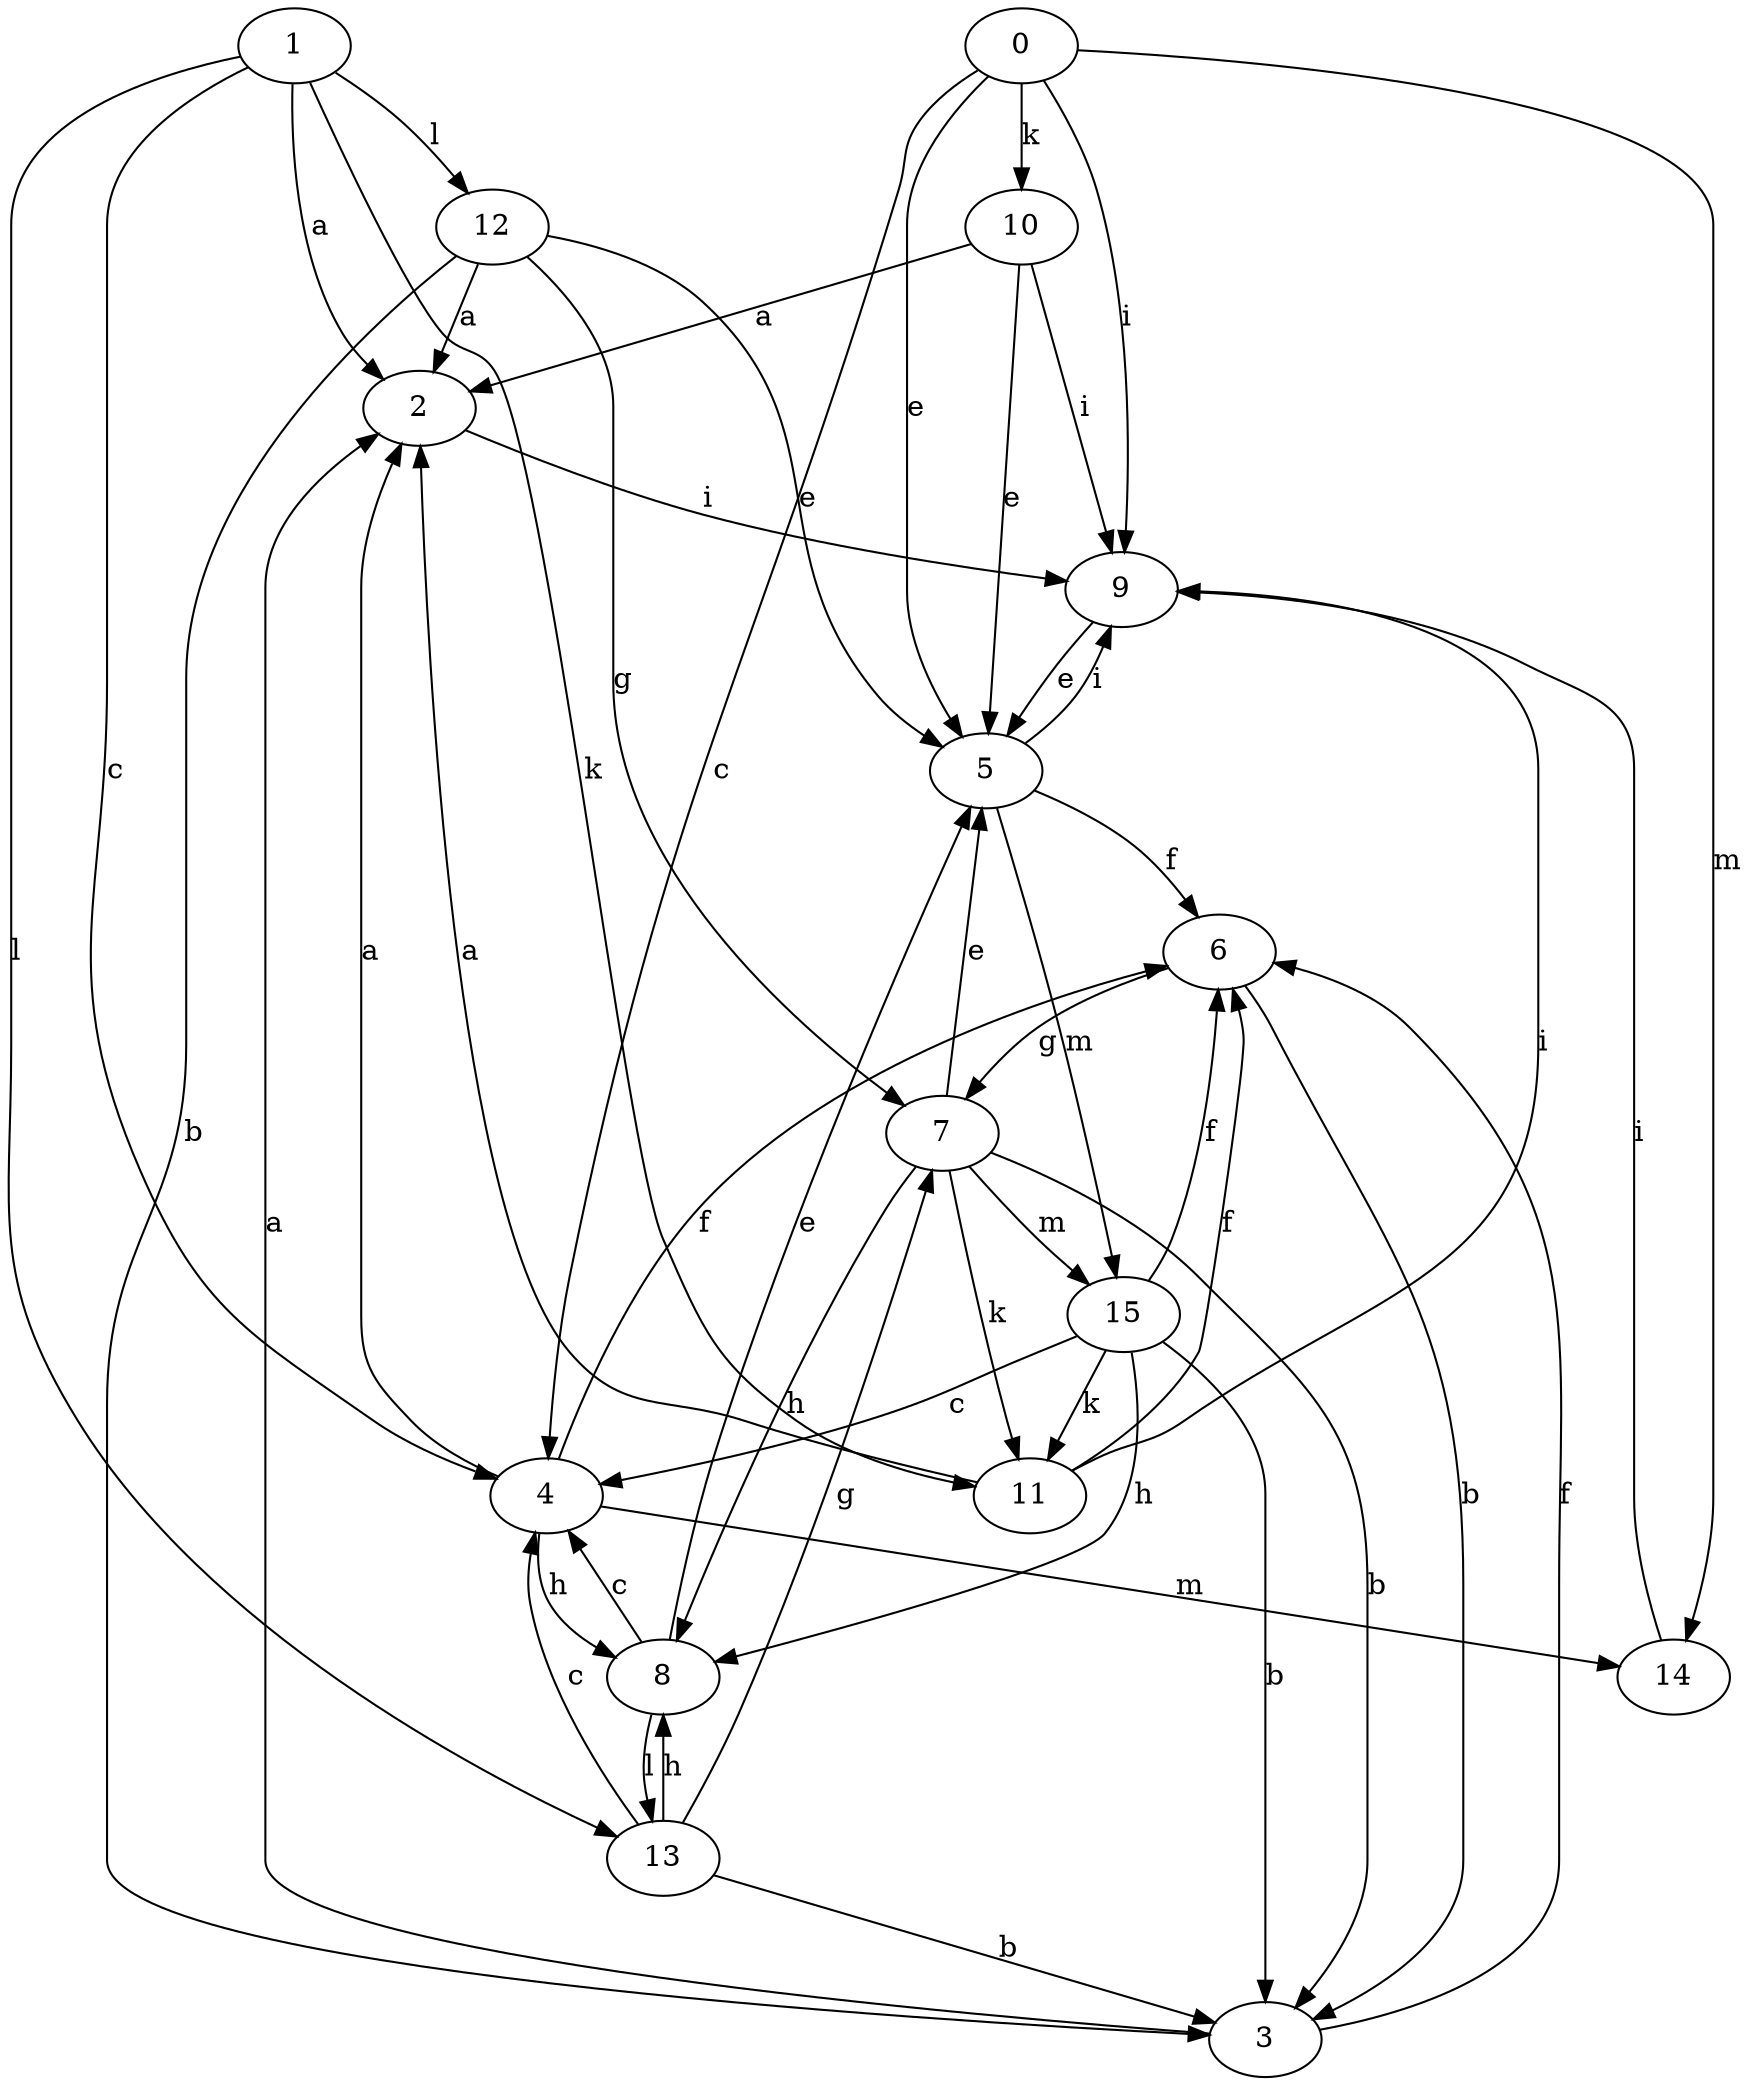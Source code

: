 strict digraph  {
2;
3;
4;
0;
1;
5;
6;
7;
8;
9;
10;
11;
12;
13;
14;
15;
2 -> 9  [label=i];
3 -> 2  [label=a];
3 -> 6  [label=f];
4 -> 2  [label=a];
4 -> 6  [label=f];
4 -> 8  [label=h];
4 -> 14  [label=m];
0 -> 4  [label=c];
0 -> 5  [label=e];
0 -> 9  [label=i];
0 -> 10  [label=k];
0 -> 14  [label=m];
1 -> 2  [label=a];
1 -> 4  [label=c];
1 -> 11  [label=k];
1 -> 12  [label=l];
1 -> 13  [label=l];
5 -> 6  [label=f];
5 -> 9  [label=i];
5 -> 15  [label=m];
6 -> 3  [label=b];
6 -> 7  [label=g];
7 -> 3  [label=b];
7 -> 5  [label=e];
7 -> 8  [label=h];
7 -> 11  [label=k];
7 -> 15  [label=m];
8 -> 4  [label=c];
8 -> 5  [label=e];
8 -> 13  [label=l];
9 -> 5  [label=e];
10 -> 2  [label=a];
10 -> 5  [label=e];
10 -> 9  [label=i];
11 -> 2  [label=a];
11 -> 6  [label=f];
11 -> 9  [label=i];
12 -> 2  [label=a];
12 -> 3  [label=b];
12 -> 5  [label=e];
12 -> 7  [label=g];
13 -> 3  [label=b];
13 -> 4  [label=c];
13 -> 7  [label=g];
13 -> 8  [label=h];
14 -> 9  [label=i];
15 -> 3  [label=b];
15 -> 4  [label=c];
15 -> 6  [label=f];
15 -> 8  [label=h];
15 -> 11  [label=k];
}
